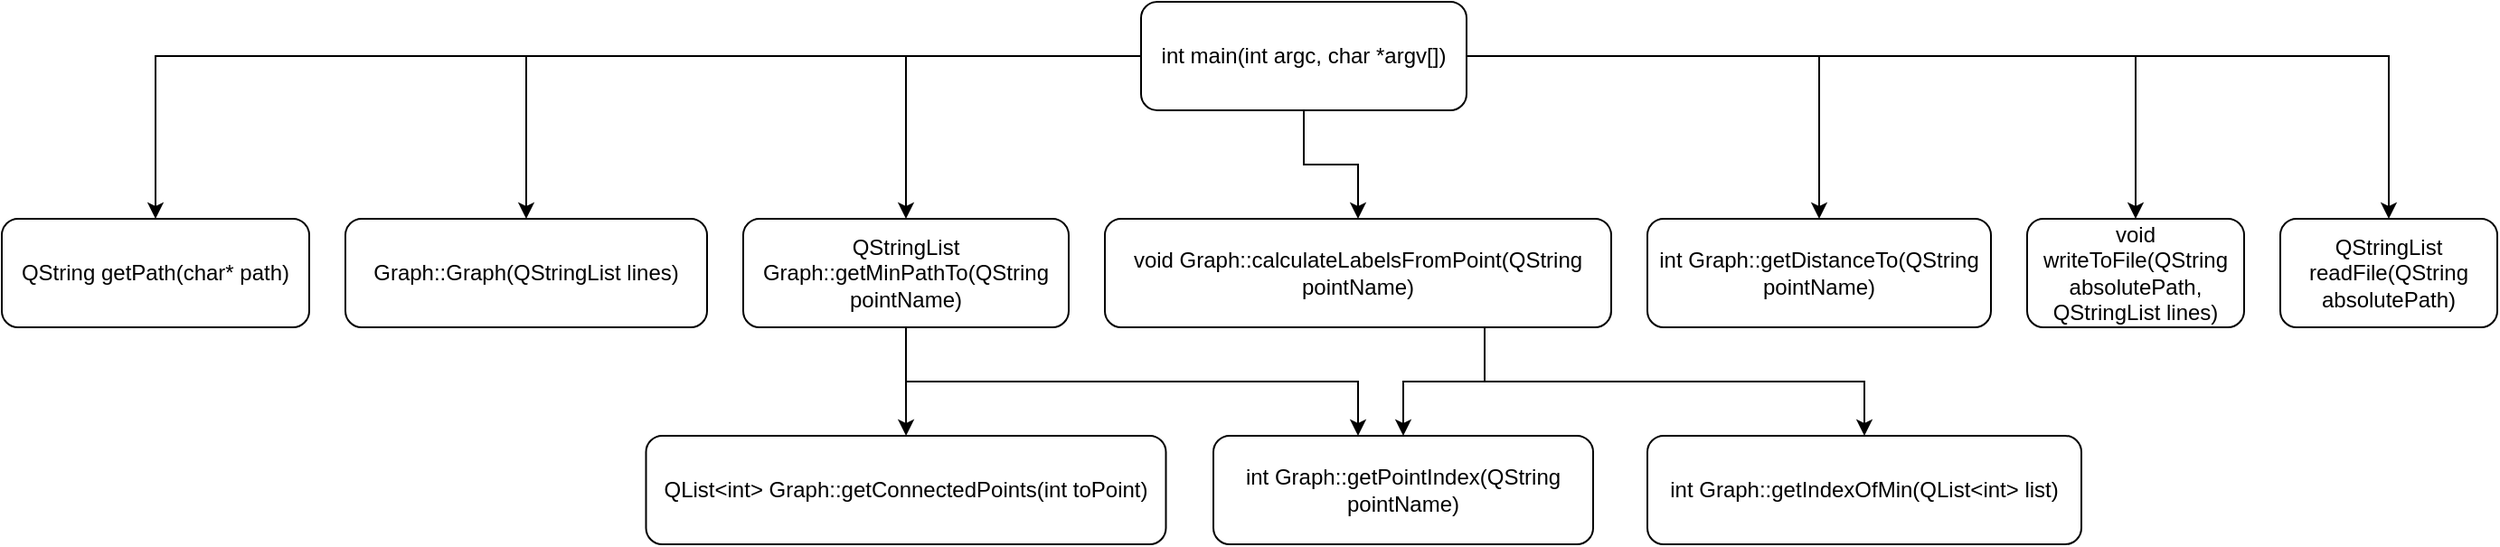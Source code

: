 <mxfile version="14.4.9" type="device"><diagram id="IZtk7a64qSSiOc_WGUc3" name="Page-1"><mxGraphModel dx="2249" dy="794" grid="1" gridSize="10" guides="1" tooltips="1" connect="1" arrows="1" fold="1" page="1" pageScale="1" pageWidth="827" pageHeight="1169" math="0" shadow="0"><root><mxCell id="0"/><mxCell id="1" parent="0"/><mxCell id="AdxrQa6jD9Ym5KlMNfdm-2" value="QStringList readFile(QString absolutePath)" style="rounded=1;whiteSpace=wrap;html=1;" parent="1" vertex="1"><mxGeometry x="950" y="120" width="120" height="60" as="geometry"/></mxCell><mxCell id="AdxrQa6jD9Ym5KlMNfdm-3" value="int Graph::getDistanceTo(QString pointName)" style="rounded=1;whiteSpace=wrap;html=1;" parent="1" vertex="1"><mxGeometry x="600" y="120" width="190" height="60" as="geometry"/></mxCell><mxCell id="AdxrQa6jD9Ym5KlMNfdm-4" value="QString getPath(char* path)" style="rounded=1;whiteSpace=wrap;html=1;" parent="1" vertex="1"><mxGeometry x="-310" y="120" width="170" height="60" as="geometry"/></mxCell><mxCell id="AdxrQa6jD9Ym5KlMNfdm-5" value="void writeToFile(QString absolutePath, QStringList lines)" style="rounded=1;whiteSpace=wrap;html=1;" parent="1" vertex="1"><mxGeometry x="810" y="120" width="120" height="60" as="geometry"/></mxCell><mxCell id="MeQgFlae5RrQm7oZSdJ7-1" style="edgeStyle=orthogonalEdgeStyle;rounded=0;orthogonalLoop=1;jettySize=auto;html=1;exitX=0;exitY=0.5;exitDx=0;exitDy=0;" edge="1" parent="1" source="AdxrQa6jD9Ym5KlMNfdm-6" target="AdxrQa6jD9Ym5KlMNfdm-4"><mxGeometry relative="1" as="geometry"/></mxCell><mxCell id="MeQgFlae5RrQm7oZSdJ7-2" style="edgeStyle=orthogonalEdgeStyle;rounded=0;orthogonalLoop=1;jettySize=auto;html=1;exitX=0;exitY=0.5;exitDx=0;exitDy=0;" edge="1" parent="1" source="AdxrQa6jD9Ym5KlMNfdm-6" target="AdxrQa6jD9Ym5KlMNfdm-12"><mxGeometry relative="1" as="geometry"/></mxCell><mxCell id="MeQgFlae5RrQm7oZSdJ7-3" style="edgeStyle=orthogonalEdgeStyle;rounded=0;orthogonalLoop=1;jettySize=auto;html=1;exitX=0;exitY=0.5;exitDx=0;exitDy=0;" edge="1" parent="1" source="AdxrQa6jD9Ym5KlMNfdm-6" target="AdxrQa6jD9Ym5KlMNfdm-10"><mxGeometry relative="1" as="geometry"/></mxCell><mxCell id="MeQgFlae5RrQm7oZSdJ7-4" style="edgeStyle=orthogonalEdgeStyle;rounded=0;orthogonalLoop=1;jettySize=auto;html=1;exitX=0.5;exitY=1;exitDx=0;exitDy=0;" edge="1" parent="1" source="AdxrQa6jD9Ym5KlMNfdm-6" target="AdxrQa6jD9Ym5KlMNfdm-11"><mxGeometry relative="1" as="geometry"/></mxCell><mxCell id="MeQgFlae5RrQm7oZSdJ7-5" style="edgeStyle=orthogonalEdgeStyle;rounded=0;orthogonalLoop=1;jettySize=auto;html=1;exitX=1;exitY=0.5;exitDx=0;exitDy=0;" edge="1" parent="1" source="AdxrQa6jD9Ym5KlMNfdm-6" target="AdxrQa6jD9Ym5KlMNfdm-2"><mxGeometry relative="1" as="geometry"/></mxCell><mxCell id="MeQgFlae5RrQm7oZSdJ7-6" style="edgeStyle=orthogonalEdgeStyle;rounded=0;orthogonalLoop=1;jettySize=auto;html=1;exitX=1;exitY=0.5;exitDx=0;exitDy=0;" edge="1" parent="1" source="AdxrQa6jD9Ym5KlMNfdm-6" target="AdxrQa6jD9Ym5KlMNfdm-3"><mxGeometry relative="1" as="geometry"/></mxCell><mxCell id="MeQgFlae5RrQm7oZSdJ7-7" style="edgeStyle=orthogonalEdgeStyle;rounded=0;orthogonalLoop=1;jettySize=auto;html=1;exitX=1;exitY=0.5;exitDx=0;exitDy=0;" edge="1" parent="1" source="AdxrQa6jD9Ym5KlMNfdm-6" target="AdxrQa6jD9Ym5KlMNfdm-5"><mxGeometry relative="1" as="geometry"/></mxCell><mxCell id="AdxrQa6jD9Ym5KlMNfdm-6" value="int main(int argc, char *argv[])" style="rounded=1;whiteSpace=wrap;html=1;" parent="1" vertex="1"><mxGeometry x="320" width="180" height="60" as="geometry"/></mxCell><mxCell id="AdxrQa6jD9Ym5KlMNfdm-8" value="int Graph::getIndexOfMin(QList&amp;lt;int&amp;gt; list)" style="rounded=1;whiteSpace=wrap;html=1;" parent="1" vertex="1"><mxGeometry x="600" y="240" width="240" height="60" as="geometry"/></mxCell><mxCell id="AdxrQa6jD9Ym5KlMNfdm-9" value="int Graph::getPointIndex(QString pointName)" style="rounded=1;whiteSpace=wrap;html=1;" parent="1" vertex="1"><mxGeometry x="360" y="240" width="210" height="60" as="geometry"/></mxCell><mxCell id="MeQgFlae5RrQm7oZSdJ7-8" style="edgeStyle=orthogonalEdgeStyle;rounded=0;orthogonalLoop=1;jettySize=auto;html=1;exitX=0.5;exitY=1;exitDx=0;exitDy=0;" edge="1" parent="1" source="AdxrQa6jD9Ym5KlMNfdm-10" target="AdxrQa6jD9Ym5KlMNfdm-14"><mxGeometry relative="1" as="geometry"/></mxCell><mxCell id="MeQgFlae5RrQm7oZSdJ7-9" style="edgeStyle=orthogonalEdgeStyle;rounded=0;orthogonalLoop=1;jettySize=auto;html=1;exitX=0.5;exitY=1;exitDx=0;exitDy=0;" edge="1" parent="1" source="AdxrQa6jD9Ym5KlMNfdm-10" target="AdxrQa6jD9Ym5KlMNfdm-9"><mxGeometry relative="1" as="geometry"><Array as="points"><mxPoint x="190" y="210"/><mxPoint x="440" y="210"/></Array></mxGeometry></mxCell><mxCell id="AdxrQa6jD9Ym5KlMNfdm-10" value="QStringList Graph::getMinPathTo(QString pointName)" style="rounded=1;whiteSpace=wrap;html=1;" parent="1" vertex="1"><mxGeometry x="100" y="120" width="180" height="60" as="geometry"/></mxCell><mxCell id="MeQgFlae5RrQm7oZSdJ7-10" style="edgeStyle=orthogonalEdgeStyle;rounded=0;orthogonalLoop=1;jettySize=auto;html=1;exitX=0.75;exitY=1;exitDx=0;exitDy=0;" edge="1" parent="1" source="AdxrQa6jD9Ym5KlMNfdm-11" target="AdxrQa6jD9Ym5KlMNfdm-9"><mxGeometry relative="1" as="geometry"/></mxCell><mxCell id="MeQgFlae5RrQm7oZSdJ7-11" style="edgeStyle=orthogonalEdgeStyle;rounded=0;orthogonalLoop=1;jettySize=auto;html=1;exitX=0.75;exitY=1;exitDx=0;exitDy=0;" edge="1" parent="1" source="AdxrQa6jD9Ym5KlMNfdm-11" target="AdxrQa6jD9Ym5KlMNfdm-8"><mxGeometry relative="1" as="geometry"/></mxCell><mxCell id="AdxrQa6jD9Ym5KlMNfdm-11" value="void Graph::calculateLabelsFromPoint(QString pointName)" style="rounded=1;whiteSpace=wrap;html=1;" parent="1" vertex="1"><mxGeometry x="300" y="120" width="280" height="60" as="geometry"/></mxCell><mxCell id="AdxrQa6jD9Ym5KlMNfdm-12" value="Graph::Graph(QStringList lines)" style="rounded=1;whiteSpace=wrap;html=1;" parent="1" vertex="1"><mxGeometry x="-120" y="120" width="200" height="60" as="geometry"/></mxCell><mxCell id="AdxrQa6jD9Ym5KlMNfdm-14" value="QList&amp;lt;int&amp;gt; Graph::getConnectedPoints(int toPoint)" style="rounded=1;whiteSpace=wrap;html=1;" parent="1" vertex="1"><mxGeometry x="46.25" y="240" width="287.5" height="60" as="geometry"/></mxCell></root></mxGraphModel></diagram></mxfile>